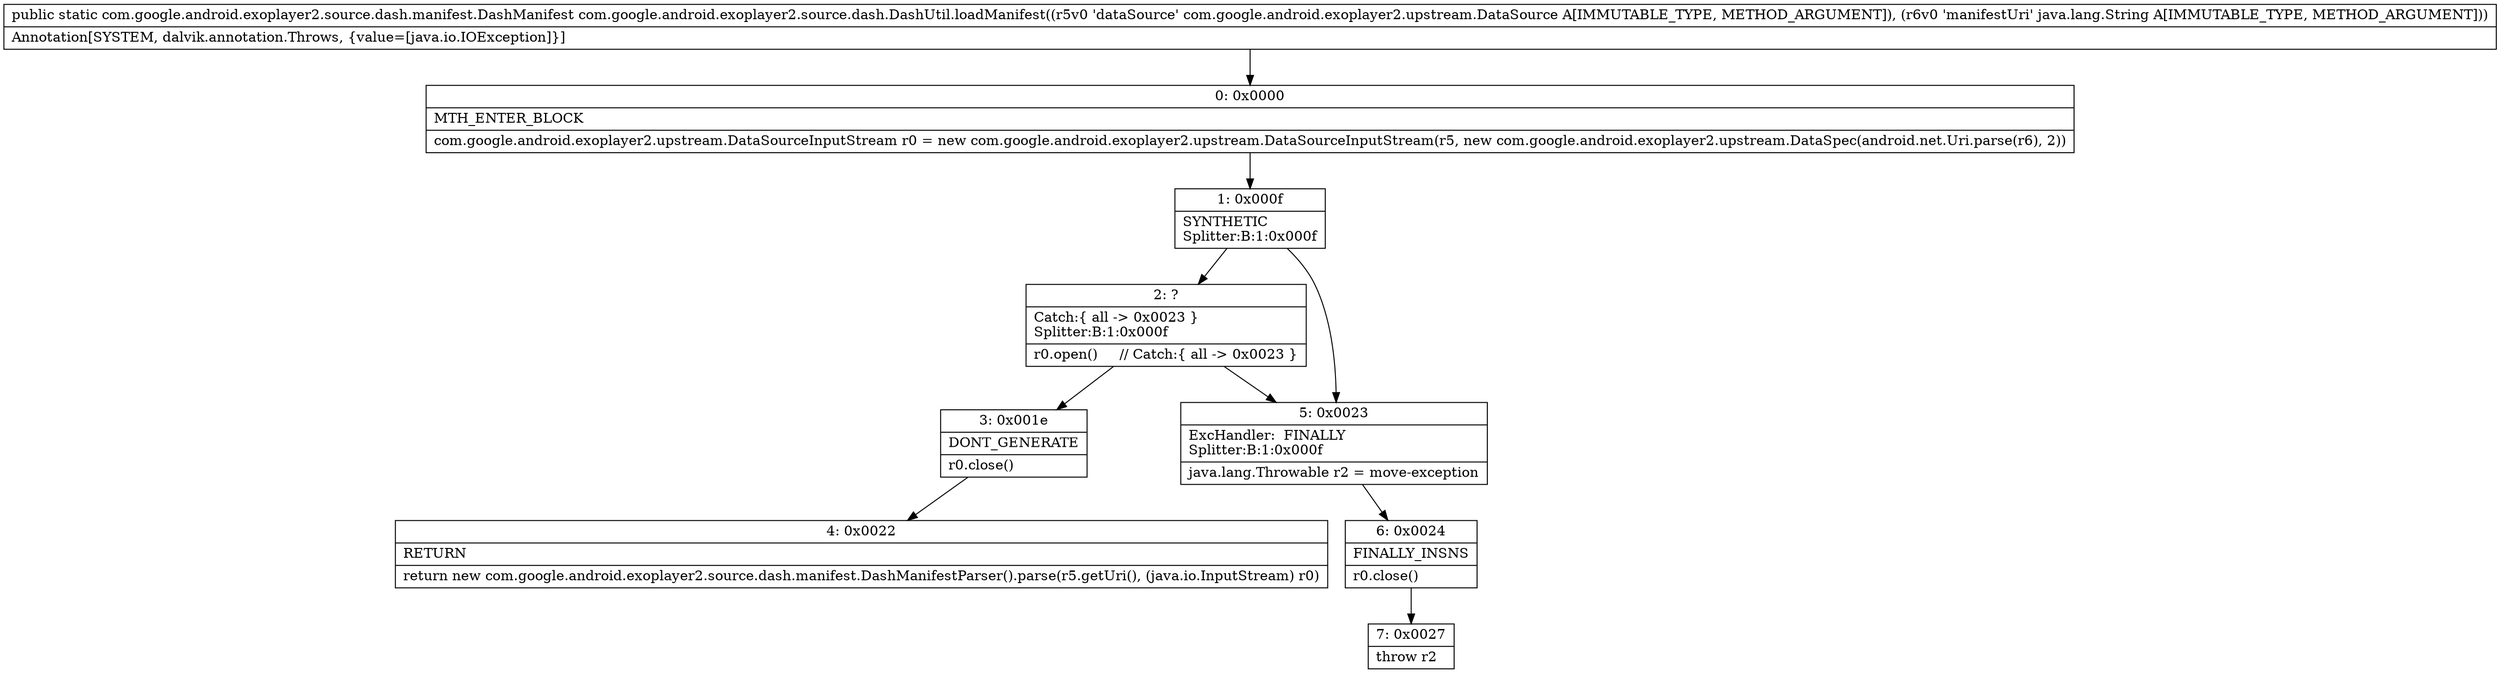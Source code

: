 digraph "CFG forcom.google.android.exoplayer2.source.dash.DashUtil.loadManifest(Lcom\/google\/android\/exoplayer2\/upstream\/DataSource;Ljava\/lang\/String;)Lcom\/google\/android\/exoplayer2\/source\/dash\/manifest\/DashManifest;" {
Node_0 [shape=record,label="{0\:\ 0x0000|MTH_ENTER_BLOCK\l|com.google.android.exoplayer2.upstream.DataSourceInputStream r0 = new com.google.android.exoplayer2.upstream.DataSourceInputStream(r5, new com.google.android.exoplayer2.upstream.DataSpec(android.net.Uri.parse(r6), 2))\l}"];
Node_1 [shape=record,label="{1\:\ 0x000f|SYNTHETIC\lSplitter:B:1:0x000f\l}"];
Node_2 [shape=record,label="{2\:\ ?|Catch:\{ all \-\> 0x0023 \}\lSplitter:B:1:0x000f\l|r0.open()     \/\/ Catch:\{ all \-\> 0x0023 \}\l}"];
Node_3 [shape=record,label="{3\:\ 0x001e|DONT_GENERATE\l|r0.close()\l}"];
Node_4 [shape=record,label="{4\:\ 0x0022|RETURN\l|return new com.google.android.exoplayer2.source.dash.manifest.DashManifestParser().parse(r5.getUri(), (java.io.InputStream) r0)\l}"];
Node_5 [shape=record,label="{5\:\ 0x0023|ExcHandler:  FINALLY\lSplitter:B:1:0x000f\l|java.lang.Throwable r2 = move\-exception\l}"];
Node_6 [shape=record,label="{6\:\ 0x0024|FINALLY_INSNS\l|r0.close()\l}"];
Node_7 [shape=record,label="{7\:\ 0x0027|throw r2\l}"];
MethodNode[shape=record,label="{public static com.google.android.exoplayer2.source.dash.manifest.DashManifest com.google.android.exoplayer2.source.dash.DashUtil.loadManifest((r5v0 'dataSource' com.google.android.exoplayer2.upstream.DataSource A[IMMUTABLE_TYPE, METHOD_ARGUMENT]), (r6v0 'manifestUri' java.lang.String A[IMMUTABLE_TYPE, METHOD_ARGUMENT]))  | Annotation[SYSTEM, dalvik.annotation.Throws, \{value=[java.io.IOException]\}]\l}"];
MethodNode -> Node_0;
Node_0 -> Node_1;
Node_1 -> Node_2;
Node_1 -> Node_5;
Node_2 -> Node_3;
Node_2 -> Node_5;
Node_3 -> Node_4;
Node_5 -> Node_6;
Node_6 -> Node_7;
}

